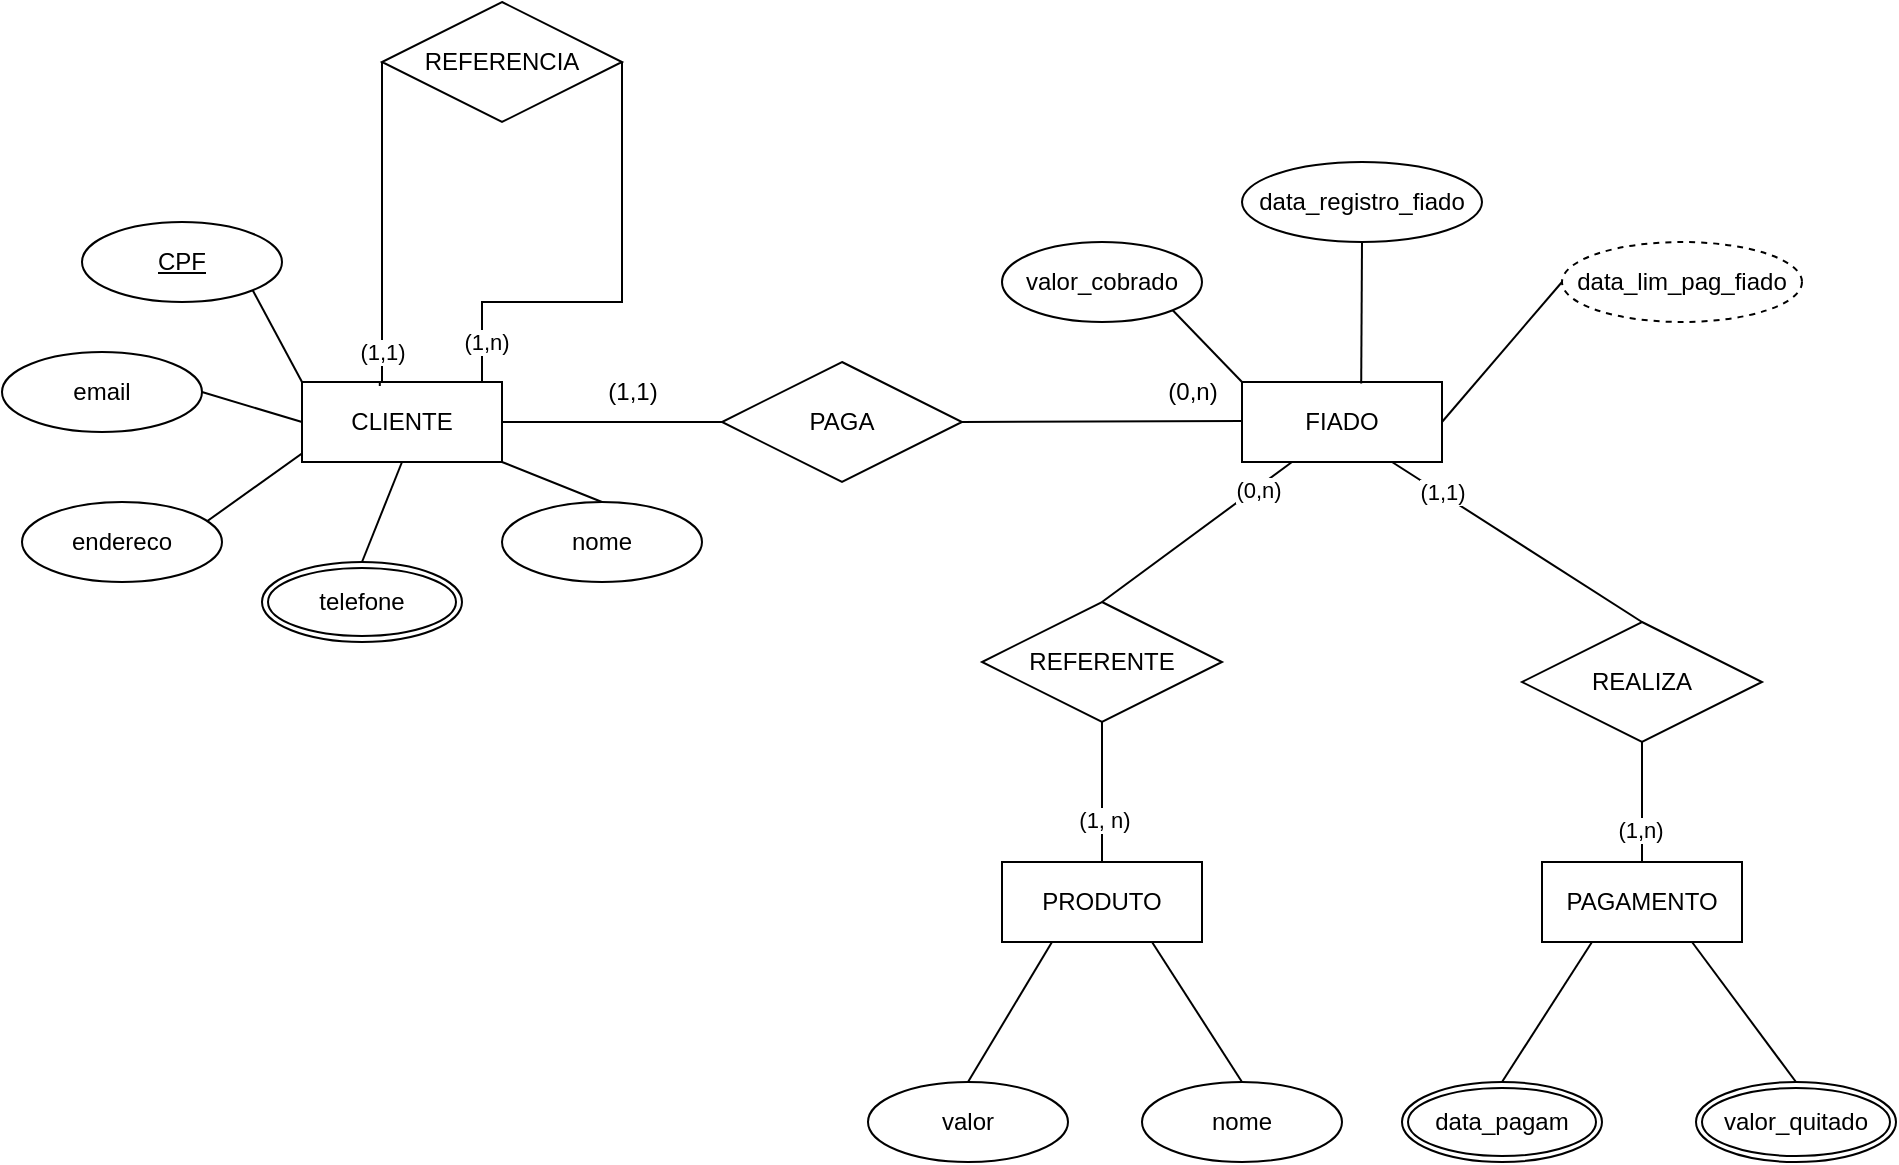 <mxfile version="24.7.17">
  <diagram name="Página-1" id="H_x78cTaKkCNTLGxYcIq">
    <mxGraphModel dx="1939" dy="1831" grid="1" gridSize="10" guides="1" tooltips="1" connect="1" arrows="1" fold="1" page="1" pageScale="1" pageWidth="827" pageHeight="1169" math="0" shadow="0">
      <root>
        <mxCell id="0" />
        <mxCell id="1" parent="0" />
        <mxCell id="re6g2CSV4sLyiPW2fMnI-4" value="PAGA" style="shape=rhombus;perimeter=rhombusPerimeter;whiteSpace=wrap;html=1;align=center;" parent="1" vertex="1">
          <mxGeometry x="340" y="160" width="120" height="60" as="geometry" />
        </mxCell>
        <mxCell id="re6g2CSV4sLyiPW2fMnI-5" value="REALIZA" style="shape=rhombus;perimeter=rhombusPerimeter;whiteSpace=wrap;html=1;align=center;" parent="1" vertex="1">
          <mxGeometry x="740" y="290" width="120" height="60" as="geometry" />
        </mxCell>
        <mxCell id="re6g2CSV4sLyiPW2fMnI-6" value="" style="endArrow=none;html=1;rounded=0;entryX=0;entryY=0.5;entryDx=0;entryDy=0;" parent="1" source="re6g2CSV4sLyiPW2fMnI-42" target="re6g2CSV4sLyiPW2fMnI-4" edge="1">
          <mxGeometry relative="1" as="geometry">
            <mxPoint x="190" y="189.5" as="sourcePoint" />
            <mxPoint x="320" y="190" as="targetPoint" />
          </mxGeometry>
        </mxCell>
        <mxCell id="re6g2CSV4sLyiPW2fMnI-8" value="" style="endArrow=none;html=1;rounded=0;exitX=1;exitY=0.5;exitDx=0;exitDy=0;exitPerimeter=0;" parent="1" source="re6g2CSV4sLyiPW2fMnI-4" edge="1">
          <mxGeometry relative="1" as="geometry">
            <mxPoint x="460" y="160" as="sourcePoint" />
            <mxPoint x="600" y="189.5" as="targetPoint" />
          </mxGeometry>
        </mxCell>
        <mxCell id="re6g2CSV4sLyiPW2fMnI-14" value="" style="endArrow=none;html=1;rounded=0;exitX=0.5;exitY=0;exitDx=0;exitDy=0;entryX=0.5;entryY=1;entryDx=0;entryDy=0;" parent="1" source="re6g2CSV4sLyiPW2fMnI-45" target="re6g2CSV4sLyiPW2fMnI-5" edge="1">
          <mxGeometry relative="1" as="geometry">
            <mxPoint x="440" y="400" as="sourcePoint" />
            <mxPoint x="490" y="330" as="targetPoint" />
          </mxGeometry>
        </mxCell>
        <mxCell id="MlSWp7oJJgWvvj7VK_8G-17" value="(1,n)" style="edgeLabel;html=1;align=center;verticalAlign=middle;resizable=0;points=[];" vertex="1" connectable="0" parent="re6g2CSV4sLyiPW2fMnI-14">
          <mxGeometry x="-0.467" y="1" relative="1" as="geometry">
            <mxPoint as="offset" />
          </mxGeometry>
        </mxCell>
        <mxCell id="re6g2CSV4sLyiPW2fMnI-15" value="" style="endArrow=none;html=1;rounded=0;entryX=0.75;entryY=1;entryDx=0;entryDy=0;exitX=0.5;exitY=0;exitDx=0;exitDy=0;" parent="1" target="re6g2CSV4sLyiPW2fMnI-44" edge="1" source="re6g2CSV4sLyiPW2fMnI-5">
          <mxGeometry relative="1" as="geometry">
            <mxPoint x="650" y="290" as="sourcePoint" />
            <mxPoint x="600" y="220" as="targetPoint" />
            <Array as="points" />
          </mxGeometry>
        </mxCell>
        <mxCell id="MlSWp7oJJgWvvj7VK_8G-18" value="(1,1)" style="edgeLabel;html=1;align=center;verticalAlign=middle;resizable=0;points=[];" vertex="1" connectable="0" parent="re6g2CSV4sLyiPW2fMnI-15">
          <mxGeometry x="0.616" y="-1" relative="1" as="geometry">
            <mxPoint as="offset" />
          </mxGeometry>
        </mxCell>
        <mxCell id="re6g2CSV4sLyiPW2fMnI-38" value="valor_quitado" style="ellipse;shape=doubleEllipse;margin=3;whiteSpace=wrap;html=1;align=center;" parent="1" vertex="1">
          <mxGeometry x="827" y="520" width="100" height="40" as="geometry" />
        </mxCell>
        <mxCell id="re6g2CSV4sLyiPW2fMnI-39" value="data_pagam" style="ellipse;shape=doubleEllipse;margin=3;whiteSpace=wrap;html=1;align=center;" parent="1" vertex="1">
          <mxGeometry x="680" y="520" width="100" height="40" as="geometry" />
        </mxCell>
        <mxCell id="re6g2CSV4sLyiPW2fMnI-40" value="valor_cobrado" style="ellipse;whiteSpace=wrap;html=1;align=center;" parent="1" vertex="1">
          <mxGeometry x="480" y="100" width="100" height="40" as="geometry" />
        </mxCell>
        <mxCell id="re6g2CSV4sLyiPW2fMnI-44" value="FIADO" style="whiteSpace=wrap;html=1;align=center;" parent="1" vertex="1">
          <mxGeometry x="600" y="170" width="100" height="40" as="geometry" />
        </mxCell>
        <mxCell id="re6g2CSV4sLyiPW2fMnI-45" value="PAGAMENTO" style="whiteSpace=wrap;html=1;align=center;" parent="1" vertex="1">
          <mxGeometry x="750" y="410" width="100" height="40" as="geometry" />
        </mxCell>
        <mxCell id="re6g2CSV4sLyiPW2fMnI-47" value="" style="endArrow=none;html=1;rounded=0;entryX=0.5;entryY=0;entryDx=0;entryDy=0;exitX=0.25;exitY=1;exitDx=0;exitDy=0;" parent="1" source="re6g2CSV4sLyiPW2fMnI-45" target="re6g2CSV4sLyiPW2fMnI-39" edge="1">
          <mxGeometry relative="1" as="geometry">
            <mxPoint x="330" y="330" as="sourcePoint" />
            <mxPoint x="490" y="330" as="targetPoint" />
          </mxGeometry>
        </mxCell>
        <mxCell id="re6g2CSV4sLyiPW2fMnI-48" value="" style="endArrow=none;html=1;rounded=0;entryX=0.5;entryY=0;entryDx=0;entryDy=0;exitX=0.75;exitY=1;exitDx=0;exitDy=0;" parent="1" source="re6g2CSV4sLyiPW2fMnI-45" target="re6g2CSV4sLyiPW2fMnI-38" edge="1">
          <mxGeometry relative="1" as="geometry">
            <mxPoint x="840" y="460" as="sourcePoint" />
            <mxPoint x="410" y="510" as="targetPoint" />
          </mxGeometry>
        </mxCell>
        <mxCell id="re6g2CSV4sLyiPW2fMnI-52" value="data_registro_fiado" style="ellipse;whiteSpace=wrap;html=1;align=center;" parent="1" vertex="1">
          <mxGeometry x="600" y="60" width="120" height="40" as="geometry" />
        </mxCell>
        <mxCell id="re6g2CSV4sLyiPW2fMnI-53" value="data_lim_pag_fiado" style="ellipse;whiteSpace=wrap;html=1;align=center;dashed=1;" parent="1" vertex="1">
          <mxGeometry x="760" y="100" width="120" height="40" as="geometry" />
        </mxCell>
        <mxCell id="re6g2CSV4sLyiPW2fMnI-55" value="" style="endArrow=none;html=1;rounded=0;exitX=0;exitY=0;exitDx=0;exitDy=0;entryX=1;entryY=1;entryDx=0;entryDy=0;" parent="1" source="re6g2CSV4sLyiPW2fMnI-44" target="re6g2CSV4sLyiPW2fMnI-40" edge="1">
          <mxGeometry relative="1" as="geometry">
            <mxPoint x="330" y="330" as="sourcePoint" />
            <mxPoint x="560" y="130" as="targetPoint" />
          </mxGeometry>
        </mxCell>
        <mxCell id="re6g2CSV4sLyiPW2fMnI-56" value="" style="endArrow=none;html=1;rounded=0;exitX=0.5;exitY=1;exitDx=0;exitDy=0;entryX=0.596;entryY=0.02;entryDx=0;entryDy=0;entryPerimeter=0;" parent="1" source="re6g2CSV4sLyiPW2fMnI-52" target="re6g2CSV4sLyiPW2fMnI-44" edge="1">
          <mxGeometry relative="1" as="geometry">
            <mxPoint x="330" y="330" as="sourcePoint" />
            <mxPoint x="490" y="330" as="targetPoint" />
          </mxGeometry>
        </mxCell>
        <mxCell id="re6g2CSV4sLyiPW2fMnI-57" value="" style="endArrow=none;html=1;rounded=0;exitX=0;exitY=0.5;exitDx=0;exitDy=0;entryX=1;entryY=0.5;entryDx=0;entryDy=0;" parent="1" source="re6g2CSV4sLyiPW2fMnI-53" target="re6g2CSV4sLyiPW2fMnI-44" edge="1">
          <mxGeometry relative="1" as="geometry">
            <mxPoint x="330" y="330" as="sourcePoint" />
            <mxPoint x="490" y="330" as="targetPoint" />
          </mxGeometry>
        </mxCell>
        <mxCell id="re6g2CSV4sLyiPW2fMnI-59" value="(1,1)" style="text;html=1;align=center;verticalAlign=middle;resizable=0;points=[];autosize=1;strokeColor=none;fillColor=none;" parent="1" vertex="1">
          <mxGeometry x="270" y="160" width="50" height="30" as="geometry" />
        </mxCell>
        <mxCell id="re6g2CSV4sLyiPW2fMnI-64" value="(0&lt;span style=&quot;color: rgba(0, 0, 0, 0); font-family: monospace; font-size: 0px; text-align: start;&quot;&gt;%3CmxGraphModel%3E%3Croot%3E%3CmxCell%20id%3D%220%22%2F%3E%3CmxCell%20id%3D%221%22%20parent%3D%220%22%2F%3E%3CmxCell%20id%3D%222%22%20value%3D%22(1%2Cn)%22%20style%3D%22text%3Bhtml%3D1%3Balign%3Dcenter%3BverticalAlign%3Dmiddle%3Bresizable%3D0%3Bpoints%3D%5B%5D%3Bautosize%3D1%3BstrokeColor%3Dnone%3BfillColor%3Dnone%3B%22%20vertex%3D%221%22%20parent%3D%221%22%3E%3CmxGeometry%20x%3D%22480%22%20y%3D%22390%22%20width%3D%2250%22%20height%3D%2230%22%20as%3D%22geometry%22%2F%3E%3C%2FmxCell%3E%3C%2Froot%3E%3C%2FmxGraphModel%3E&lt;/span&gt;,n)" style="text;html=1;align=center;verticalAlign=middle;resizable=0;points=[];autosize=1;strokeColor=none;fillColor=none;" parent="1" vertex="1">
          <mxGeometry x="550" y="160" width="50" height="30" as="geometry" />
        </mxCell>
        <mxCell id="re6g2CSV4sLyiPW2fMnI-66" value="&lt;u&gt;CPF&lt;/u&gt;" style="ellipse;whiteSpace=wrap;html=1;align=center;" parent="1" vertex="1">
          <mxGeometry x="20" y="90" width="100" height="40" as="geometry" />
        </mxCell>
        <mxCell id="re6g2CSV4sLyiPW2fMnI-68" value="email" style="ellipse;whiteSpace=wrap;html=1;align=center;" parent="1" vertex="1">
          <mxGeometry x="-20" y="155" width="100" height="40" as="geometry" />
        </mxCell>
        <mxCell id="re6g2CSV4sLyiPW2fMnI-70" value="telefone" style="ellipse;shape=doubleEllipse;margin=3;whiteSpace=wrap;html=1;align=center;" parent="1" vertex="1">
          <mxGeometry x="110" y="260" width="100" height="40" as="geometry" />
        </mxCell>
        <mxCell id="re6g2CSV4sLyiPW2fMnI-73" value="nome" style="ellipse;whiteSpace=wrap;html=1;align=center;" parent="1" vertex="1">
          <mxGeometry x="230" y="230" width="100" height="40" as="geometry" />
        </mxCell>
        <mxCell id="re6g2CSV4sLyiPW2fMnI-79" value="" style="endArrow=none;html=1;rounded=0;exitX=0.5;exitY=0;exitDx=0;exitDy=0;entryX=0.5;entryY=1;entryDx=0;entryDy=0;" parent="1" source="re6g2CSV4sLyiPW2fMnI-42" target="LVOqA41U3VMJLAs9Qb7j-1" edge="1">
          <mxGeometry relative="1" as="geometry">
            <mxPoint x="330" y="330" as="sourcePoint" />
            <mxPoint x="230.12" y="128.351" as="targetPoint" />
          </mxGeometry>
        </mxCell>
        <mxCell id="re6g2CSV4sLyiPW2fMnI-82" value="" style="endArrow=none;html=1;rounded=0;exitX=0;exitY=0;exitDx=0;exitDy=0;entryX=1;entryY=1;entryDx=0;entryDy=0;" parent="1" source="re6g2CSV4sLyiPW2fMnI-42" target="re6g2CSV4sLyiPW2fMnI-66" edge="1">
          <mxGeometry relative="1" as="geometry">
            <mxPoint x="160" y="180" as="sourcePoint" />
            <mxPoint x="144" y="142" as="targetPoint" />
          </mxGeometry>
        </mxCell>
        <mxCell id="re6g2CSV4sLyiPW2fMnI-83" value="" style="endArrow=none;html=1;rounded=0;exitX=1;exitY=0.5;exitDx=0;exitDy=0;entryX=0;entryY=0.5;entryDx=0;entryDy=0;" parent="1" source="re6g2CSV4sLyiPW2fMnI-68" target="re6g2CSV4sLyiPW2fMnI-42" edge="1">
          <mxGeometry relative="1" as="geometry">
            <mxPoint x="170" y="190" as="sourcePoint" />
            <mxPoint x="154" y="152" as="targetPoint" />
          </mxGeometry>
        </mxCell>
        <mxCell id="re6g2CSV4sLyiPW2fMnI-95" value="" style="endArrow=none;html=1;rounded=0;exitX=0.5;exitY=1;exitDx=0;exitDy=0;entryX=0.5;entryY=0;entryDx=0;entryDy=0;" parent="1" source="re6g2CSV4sLyiPW2fMnI-42" target="re6g2CSV4sLyiPW2fMnI-70" edge="1">
          <mxGeometry relative="1" as="geometry">
            <mxPoint x="330" y="230" as="sourcePoint" />
            <mxPoint x="490" y="230" as="targetPoint" />
          </mxGeometry>
        </mxCell>
        <mxCell id="re6g2CSV4sLyiPW2fMnI-96" value="" style="endArrow=none;html=1;rounded=0;exitX=1;exitY=1;exitDx=0;exitDy=0;entryX=0.5;entryY=0;entryDx=0;entryDy=0;" parent="1" source="re6g2CSV4sLyiPW2fMnI-42" target="re6g2CSV4sLyiPW2fMnI-73" edge="1">
          <mxGeometry relative="1" as="geometry">
            <mxPoint x="330" y="230" as="sourcePoint" />
            <mxPoint x="490" y="230" as="targetPoint" />
          </mxGeometry>
        </mxCell>
        <mxCell id="LVOqA41U3VMJLAs9Qb7j-1" value="endereco" style="ellipse;whiteSpace=wrap;html=1;align=center;" parent="1" vertex="1">
          <mxGeometry x="-10" y="230" width="100" height="40" as="geometry" />
        </mxCell>
        <mxCell id="zbrbGDxgkOMjW0-SZFzq-2" value="" style="endArrow=none;html=1;rounded=0;entryX=0;entryY=0.5;entryDx=0;entryDy=0;" parent="1" target="re6g2CSV4sLyiPW2fMnI-42" edge="1">
          <mxGeometry relative="1" as="geometry">
            <mxPoint x="190" y="189.5" as="sourcePoint" />
            <mxPoint x="340" y="190" as="targetPoint" />
          </mxGeometry>
        </mxCell>
        <mxCell id="re6g2CSV4sLyiPW2fMnI-42" value="CLIENTE" style="whiteSpace=wrap;html=1;align=center;" parent="1" vertex="1">
          <mxGeometry x="130" y="170" width="100" height="40" as="geometry" />
        </mxCell>
        <mxCell id="zbrbGDxgkOMjW0-SZFzq-5" style="edgeStyle=orthogonalEdgeStyle;rounded=0;orthogonalLoop=1;jettySize=auto;html=1;entryX=0.389;entryY=0.049;entryDx=0;entryDy=0;endArrow=none;endFill=0;exitX=0;exitY=0.5;exitDx=0;exitDy=0;entryPerimeter=0;" parent="1" source="zbrbGDxgkOMjW0-SZFzq-3" target="re6g2CSV4sLyiPW2fMnI-42" edge="1">
          <mxGeometry relative="1" as="geometry">
            <Array as="points">
              <mxPoint x="170" y="170" />
              <mxPoint x="169" y="170" />
            </Array>
          </mxGeometry>
        </mxCell>
        <mxCell id="MlSWp7oJJgWvvj7VK_8G-1" value="(1,1)" style="edgeLabel;html=1;align=center;verticalAlign=middle;resizable=0;points=[];" vertex="1" connectable="0" parent="zbrbGDxgkOMjW0-SZFzq-5">
          <mxGeometry x="0.352" y="1" relative="1" as="geometry">
            <mxPoint x="-1" y="35" as="offset" />
          </mxGeometry>
        </mxCell>
        <mxCell id="zbrbGDxgkOMjW0-SZFzq-6" style="edgeStyle=orthogonalEdgeStyle;rounded=0;orthogonalLoop=1;jettySize=auto;html=1;exitX=1;exitY=0.5;exitDx=0;exitDy=0;endArrow=baseDash;endFill=0;" parent="1" source="zbrbGDxgkOMjW0-SZFzq-3" edge="1">
          <mxGeometry relative="1" as="geometry">
            <mxPoint x="220.004" y="170.0" as="targetPoint" />
            <Array as="points">
              <mxPoint x="290" y="130" />
              <mxPoint x="220" y="130" />
            </Array>
            <mxPoint x="329.97" y="10.0" as="sourcePoint" />
          </mxGeometry>
        </mxCell>
        <mxCell id="MlSWp7oJJgWvvj7VK_8G-2" value="(1,n)" style="edgeLabel;html=1;align=center;verticalAlign=middle;resizable=0;points=[];" vertex="1" connectable="0" parent="zbrbGDxgkOMjW0-SZFzq-6">
          <mxGeometry x="0.783" y="2" relative="1" as="geometry">
            <mxPoint y="5" as="offset" />
          </mxGeometry>
        </mxCell>
        <mxCell id="zbrbGDxgkOMjW0-SZFzq-3" value="REFERENCIA" style="shape=rhombus;perimeter=rhombusPerimeter;whiteSpace=wrap;html=1;align=center;" parent="1" vertex="1">
          <mxGeometry x="170" y="-20" width="120" height="60" as="geometry" />
        </mxCell>
        <mxCell id="MlSWp7oJJgWvvj7VK_8G-5" value="PRODUTO" style="whiteSpace=wrap;html=1;align=center;" vertex="1" parent="1">
          <mxGeometry x="480" y="410" width="100" height="40" as="geometry" />
        </mxCell>
        <mxCell id="MlSWp7oJJgWvvj7VK_8G-6" value="REFERENTE" style="shape=rhombus;perimeter=rhombusPerimeter;whiteSpace=wrap;html=1;align=center;" vertex="1" parent="1">
          <mxGeometry x="470" y="280" width="120" height="60" as="geometry" />
        </mxCell>
        <mxCell id="MlSWp7oJJgWvvj7VK_8G-8" value="" style="endArrow=none;html=1;rounded=0;entryX=0.25;entryY=1;entryDx=0;entryDy=0;exitX=0.5;exitY=0;exitDx=0;exitDy=0;" edge="1" parent="1" source="MlSWp7oJJgWvvj7VK_8G-6" target="re6g2CSV4sLyiPW2fMnI-44">
          <mxGeometry width="50" height="50" relative="1" as="geometry">
            <mxPoint x="610" y="360" as="sourcePoint" />
            <mxPoint x="660" y="310" as="targetPoint" />
          </mxGeometry>
        </mxCell>
        <mxCell id="MlSWp7oJJgWvvj7VK_8G-15" value="(0,n)" style="edgeLabel;html=1;align=center;verticalAlign=middle;resizable=0;points=[];" vertex="1" connectable="0" parent="MlSWp7oJJgWvvj7VK_8G-8">
          <mxGeometry x="0.623" y="-1" relative="1" as="geometry">
            <mxPoint as="offset" />
          </mxGeometry>
        </mxCell>
        <mxCell id="MlSWp7oJJgWvvj7VK_8G-10" value="" style="endArrow=none;html=1;rounded=0;entryX=0.5;entryY=1;entryDx=0;entryDy=0;exitX=0.5;exitY=0;exitDx=0;exitDy=0;" edge="1" parent="1" source="MlSWp7oJJgWvvj7VK_8G-5" target="MlSWp7oJJgWvvj7VK_8G-6">
          <mxGeometry width="50" height="50" relative="1" as="geometry">
            <mxPoint x="540" y="290" as="sourcePoint" />
            <mxPoint x="635" y="220" as="targetPoint" />
          </mxGeometry>
        </mxCell>
        <mxCell id="MlSWp7oJJgWvvj7VK_8G-16" value="(1, n)" style="edgeLabel;html=1;align=center;verticalAlign=middle;resizable=0;points=[];" vertex="1" connectable="0" parent="MlSWp7oJJgWvvj7VK_8G-10">
          <mxGeometry x="-0.4" y="-1" relative="1" as="geometry">
            <mxPoint as="offset" />
          </mxGeometry>
        </mxCell>
        <mxCell id="MlSWp7oJJgWvvj7VK_8G-11" value="valor" style="ellipse;whiteSpace=wrap;html=1;align=center;" vertex="1" parent="1">
          <mxGeometry x="413" y="520" width="100" height="40" as="geometry" />
        </mxCell>
        <mxCell id="MlSWp7oJJgWvvj7VK_8G-12" value="nome" style="ellipse;whiteSpace=wrap;html=1;align=center;" vertex="1" parent="1">
          <mxGeometry x="550" y="520" width="100" height="40" as="geometry" />
        </mxCell>
        <mxCell id="MlSWp7oJJgWvvj7VK_8G-13" value="" style="endArrow=none;html=1;rounded=0;exitX=0.5;exitY=0;exitDx=0;exitDy=0;entryX=0.25;entryY=1;entryDx=0;entryDy=0;" edge="1" parent="1" source="MlSWp7oJJgWvvj7VK_8G-11" target="MlSWp7oJJgWvvj7VK_8G-5">
          <mxGeometry width="50" height="50" relative="1" as="geometry">
            <mxPoint x="580" y="420" as="sourcePoint" />
            <mxPoint x="630" y="370" as="targetPoint" />
          </mxGeometry>
        </mxCell>
        <mxCell id="MlSWp7oJJgWvvj7VK_8G-14" value="" style="endArrow=none;html=1;rounded=0;exitX=0.75;exitY=1;exitDx=0;exitDy=0;entryX=0.5;entryY=0;entryDx=0;entryDy=0;" edge="1" parent="1" source="MlSWp7oJJgWvvj7VK_8G-5" target="MlSWp7oJJgWvvj7VK_8G-12">
          <mxGeometry width="50" height="50" relative="1" as="geometry">
            <mxPoint x="580" y="420" as="sourcePoint" />
            <mxPoint x="630" y="370" as="targetPoint" />
          </mxGeometry>
        </mxCell>
      </root>
    </mxGraphModel>
  </diagram>
</mxfile>
